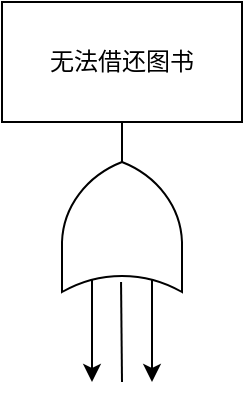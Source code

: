 <mxfile version="26.2.15">
  <diagram name="第 1 页" id="57pCIgDDrUTBFb17kJBy">
    <mxGraphModel dx="1205" dy="666" grid="1" gridSize="10" guides="1" tooltips="1" connect="1" arrows="1" fold="1" page="1" pageScale="1" pageWidth="3840" pageHeight="2160" math="0" shadow="0">
      <root>
        <mxCell id="0" />
        <mxCell id="1" parent="0" />
        <mxCell id="eKi5izTww-s44WJdLbyq-1" value="无法借还图书" style="rounded=0;whiteSpace=wrap;html=1;" vertex="1" parent="1">
          <mxGeometry x="490" y="90" width="120" height="60" as="geometry" />
        </mxCell>
        <mxCell id="eKi5izTww-s44WJdLbyq-4" style="edgeStyle=orthogonalEdgeStyle;rounded=0;orthogonalLoop=1;jettySize=auto;html=1;exitX=0;exitY=0.25;exitDx=0;exitDy=0;exitPerimeter=0;" edge="1" parent="1" source="eKi5izTww-s44WJdLbyq-2">
          <mxGeometry relative="1" as="geometry">
            <mxPoint x="535" y="280" as="targetPoint" />
          </mxGeometry>
        </mxCell>
        <mxCell id="eKi5izTww-s44WJdLbyq-5" style="edgeStyle=orthogonalEdgeStyle;rounded=0;orthogonalLoop=1;jettySize=auto;html=1;exitX=0;exitY=0.75;exitDx=0;exitDy=0;exitPerimeter=0;" edge="1" parent="1" source="eKi5izTww-s44WJdLbyq-2">
          <mxGeometry relative="1" as="geometry">
            <mxPoint x="565" y="280" as="targetPoint" />
          </mxGeometry>
        </mxCell>
        <mxCell id="eKi5izTww-s44WJdLbyq-2" value="" style="verticalLabelPosition=bottom;shadow=0;dashed=0;align=center;html=1;verticalAlign=top;shape=mxgraph.electrical.logic_gates.logic_gate;operation=or;direction=north;" vertex="1" parent="1">
          <mxGeometry x="520" y="150" width="60" height="100" as="geometry" />
        </mxCell>
        <mxCell id="eKi5izTww-s44WJdLbyq-3" value="" style="endArrow=none;html=1;rounded=0;entryX=0.2;entryY=0.492;entryDx=0;entryDy=0;entryPerimeter=0;" edge="1" parent="1" target="eKi5izTww-s44WJdLbyq-2">
          <mxGeometry width="50" height="50" relative="1" as="geometry">
            <mxPoint x="550" y="280" as="sourcePoint" />
            <mxPoint x="530" y="310" as="targetPoint" />
          </mxGeometry>
        </mxCell>
      </root>
    </mxGraphModel>
  </diagram>
</mxfile>
